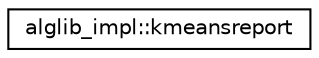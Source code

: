 digraph "Graphical Class Hierarchy"
{
  edge [fontname="Helvetica",fontsize="10",labelfontname="Helvetica",labelfontsize="10"];
  node [fontname="Helvetica",fontsize="10",shape=record];
  rankdir="LR";
  Node0 [label="alglib_impl::kmeansreport",height=0.2,width=0.4,color="black", fillcolor="white", style="filled",URL="$structalglib__impl_1_1kmeansreport.html"];
}
